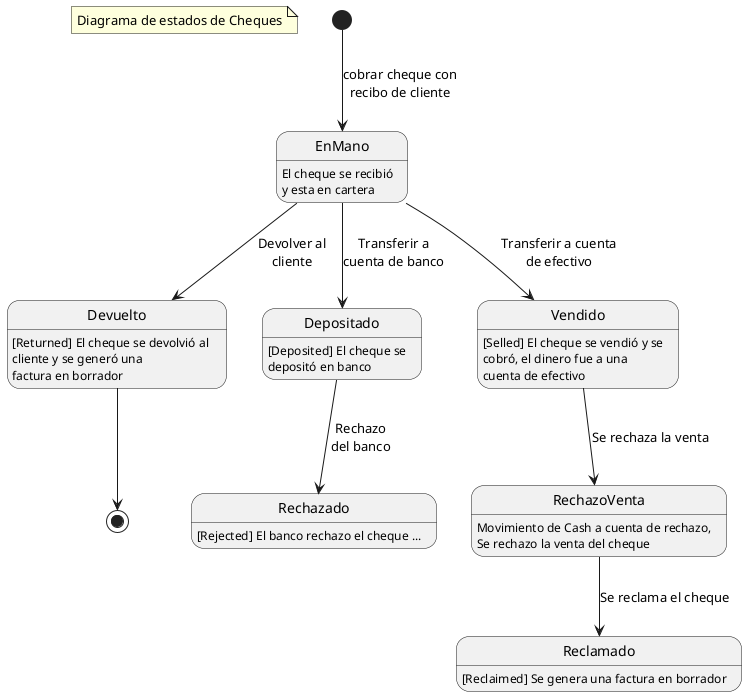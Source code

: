 @startuml

' Cheques de terceros, en desarrollo...
'        ('draft', 'Draft'),
'        ('holding', 'Holding'),
'        ('deposited', 'Deposited'), -------------
'        ('selled', 'Selled'),      ----------------
'        ('delivered', 'Delivered'), [Endosado]
'        ('transfered', 'Transfered'),
'        ('reclaimed', 'Reclaimed'), ------------
'        ('withdrawed', 'Withdrawed'),
'        ('handed', 'Handed'),
'        ('rejected', 'Rejected'), --------------
'        ('debited', 'Debited'),
'        ('returned', 'Returned'), --------------
'        ('changed', 'Changed'),
'        ('cancel', 'Cancel'),

'        'holding':   ['draft', 'deposited', 'selled', 'delivered', 'transfered'],
'        'delivered': ['holding'],
'        'deposited': ['holding', 'rejected'],
'        'selled':    ['holding'],
'        'handed':    ['draft'],
'        'transfered': ['holding'],
'        'withdrawed': ['draft'],
'        'rejected':  ['delivered', 'deposited', 'selled', 'handed'],
'        'debited':   ['handed'],
'        'returned':  ['handed', 'holding'],
'        'changed':   ['handed', 'holding'],
'        'cancel':    ['draft'],
'        'reclaimed': ['rejected'],

note "Diagrama de estados de Cheques" as N1

EnMano: El cheque se recibió\ny esta en cartera
Devuelto : [Returned] El cheque se devolvió al \ncliente y se generó una\nfactura en borrador
Depositado: [Deposited] El cheque se\ndepositó en banco
Rechazado: [Rejected] El banco rechazo el cheque ...
Vendido: [Selled] El cheque se vendió y se\ncobró, el dinero fue a una\ncuenta de efectivo
RechazoVenta: Movimiento de Cash a cuenta de rechazo,\nSe rechazo la venta del cheque
Reclamado: [Reclaimed] Se genera una factura en borrador

[*] --> EnMano : cobrar cheque con\nrecibo de cliente
EnMano --> Depositado : Transferir a\ncuenta de banco
EnMano --> Vendido: Transferir a cuenta\nde efectivo
EnMano --> Devuelto: Devolver al\ncliente
Depositado --> Rechazado : Rechazo\ndel banco
Devuelto --> [*]
Vendido --> RechazoVenta : Se rechaza la venta
RechazoVenta --> Reclamado: Se reclama el cheque

@enduml
